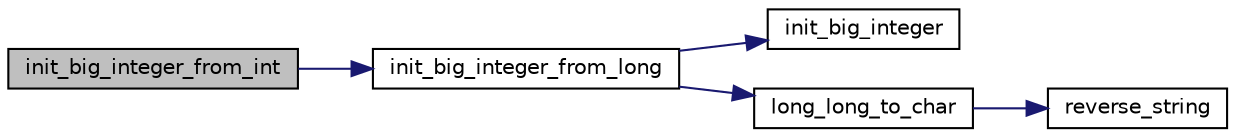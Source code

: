 digraph "init_big_integer_from_int"
{
  edge [fontname="Helvetica",fontsize="10",labelfontname="Helvetica",labelfontsize="10"];
  node [fontname="Helvetica",fontsize="10",shape=record];
  rankdir="LR";
  Node1 [label="init_big_integer_from_int",height=0.2,width=0.4,color="black", fillcolor="grey75", style="filled" fontcolor="black"];
  Node1 -> Node2 [color="midnightblue",fontsize="10",style="solid",fontname="Helvetica"];
  Node2 [label="init_big_integer_from_long",height=0.2,width=0.4,color="black", fillcolor="white", style="filled",URL="$big__integer__impl_8h.html#a2ea84ff52859d3887e65b120068c0158"];
  Node2 -> Node3 [color="midnightblue",fontsize="10",style="solid",fontname="Helvetica"];
  Node3 [label="init_big_integer",height=0.2,width=0.4,color="black", fillcolor="white", style="filled",URL="$big__integer__impl_8h.html#a12a72eb0245b2fbd9cce5dacaf877a72"];
  Node2 -> Node4 [color="midnightblue",fontsize="10",style="solid",fontname="Helvetica"];
  Node4 [label="long_long_to_char",height=0.2,width=0.4,color="black", fillcolor="white", style="filled",URL="$big__integer__impl_8c.html#a8906be19bb42c9a4ac1cb54387ee01d0"];
  Node4 -> Node5 [color="midnightblue",fontsize="10",style="solid",fontname="Helvetica"];
  Node5 [label="reverse_string",height=0.2,width=0.4,color="black", fillcolor="white", style="filled",URL="$big__integer__impl_8c.html#a8242235fbc1f6d24b8de1dda59b5c5cf"];
}
